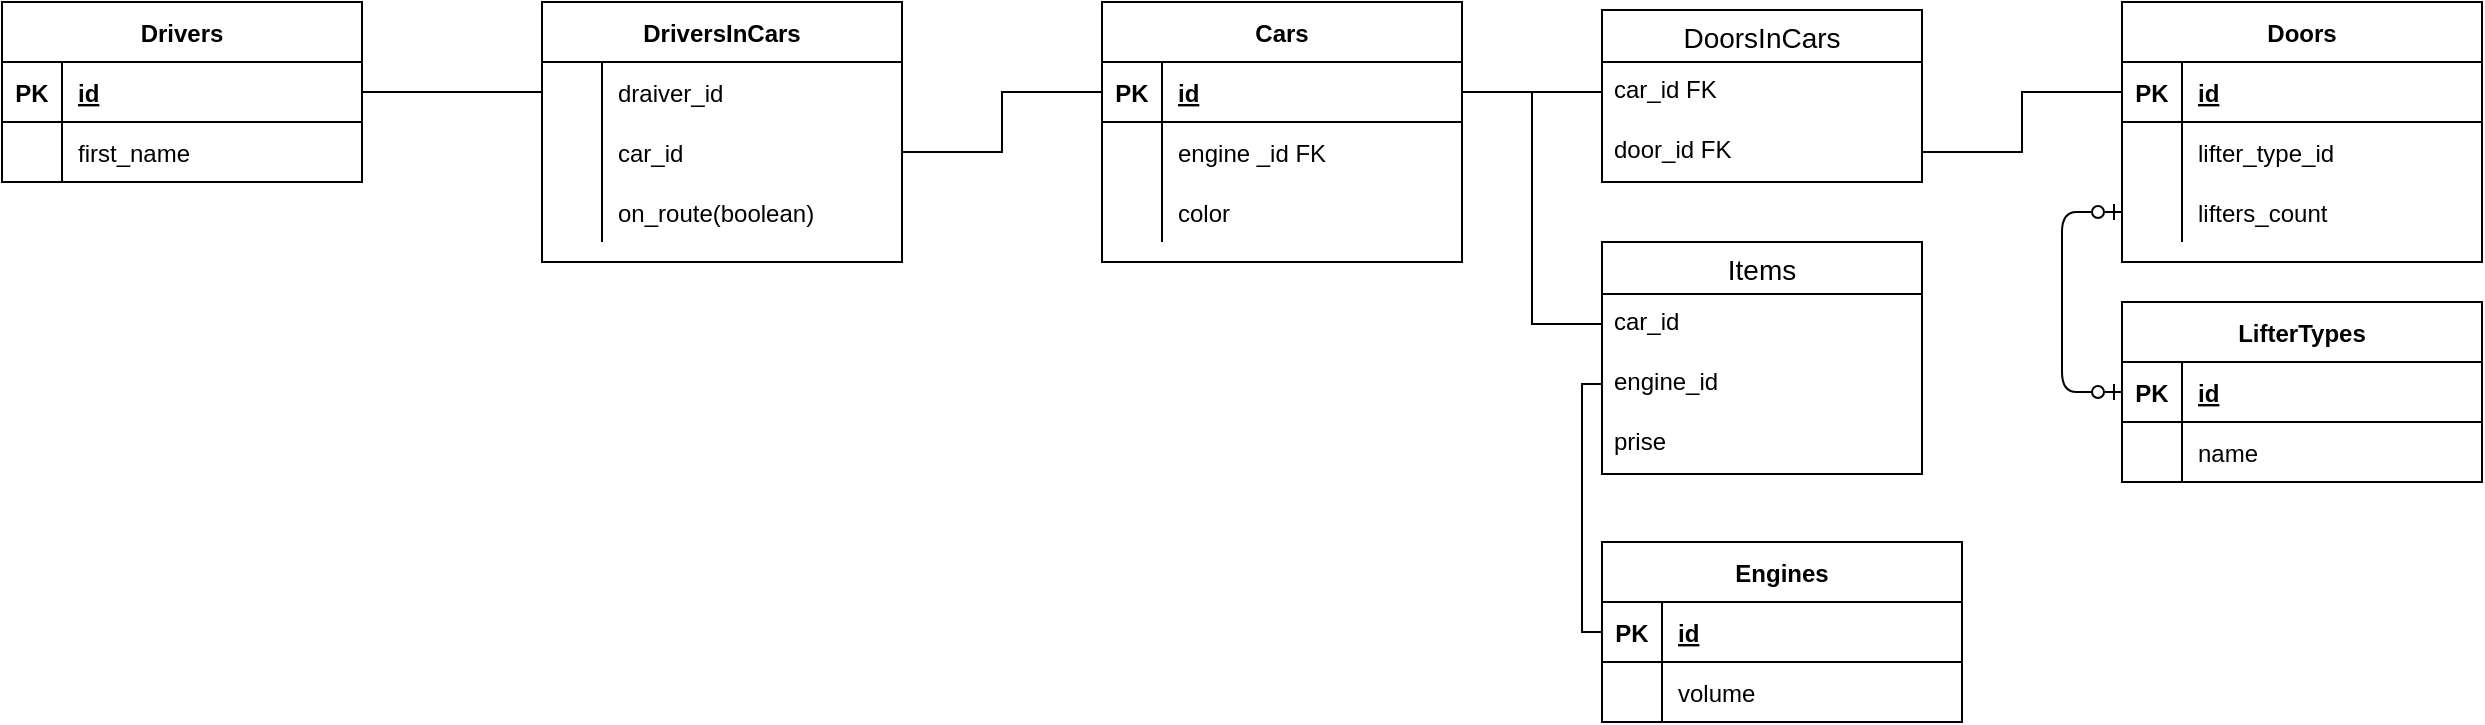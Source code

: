 <mxfile version="15.2.9" type="github">
  <diagram id="kgpKYQtTHZ0yAKxKKP6v" name="Page-1">
    <mxGraphModel dx="1422" dy="762" grid="1" gridSize="10" guides="1" tooltips="1" connect="1" arrows="1" fold="1" page="1" pageScale="1" pageWidth="1169" pageHeight="827" math="0" shadow="0">
      <root>
        <mxCell id="0" />
        <mxCell id="1" parent="0" />
        <mxCell id="e6uoMk26uf_pK_j9Syoe-1" value="Cars" style="shape=table;startSize=30;container=1;collapsible=1;childLayout=tableLayout;fixedRows=1;rowLines=0;fontStyle=1;align=center;resizeLast=1;" parent="1" vertex="1">
          <mxGeometry x="550" width="180" height="130" as="geometry" />
        </mxCell>
        <mxCell id="e6uoMk26uf_pK_j9Syoe-2" value="" style="shape=partialRectangle;collapsible=0;dropTarget=0;pointerEvents=0;fillColor=none;top=0;left=0;bottom=1;right=0;points=[[0,0.5],[1,0.5]];portConstraint=eastwest;" parent="e6uoMk26uf_pK_j9Syoe-1" vertex="1">
          <mxGeometry y="30" width="180" height="30" as="geometry" />
        </mxCell>
        <mxCell id="e6uoMk26uf_pK_j9Syoe-3" value="PK" style="shape=partialRectangle;connectable=0;fillColor=none;top=0;left=0;bottom=0;right=0;fontStyle=1;overflow=hidden;" parent="e6uoMk26uf_pK_j9Syoe-2" vertex="1">
          <mxGeometry width="30" height="30" as="geometry">
            <mxRectangle width="30" height="30" as="alternateBounds" />
          </mxGeometry>
        </mxCell>
        <mxCell id="e6uoMk26uf_pK_j9Syoe-4" value="id" style="shape=partialRectangle;connectable=0;fillColor=none;top=0;left=0;bottom=0;right=0;align=left;spacingLeft=6;fontStyle=5;overflow=hidden;" parent="e6uoMk26uf_pK_j9Syoe-2" vertex="1">
          <mxGeometry x="30" width="150" height="30" as="geometry">
            <mxRectangle width="150" height="30" as="alternateBounds" />
          </mxGeometry>
        </mxCell>
        <mxCell id="e6uoMk26uf_pK_j9Syoe-5" value="" style="shape=partialRectangle;collapsible=0;dropTarget=0;pointerEvents=0;fillColor=none;top=0;left=0;bottom=0;right=0;points=[[0,0.5],[1,0.5]];portConstraint=eastwest;" parent="e6uoMk26uf_pK_j9Syoe-1" vertex="1">
          <mxGeometry y="60" width="180" height="30" as="geometry" />
        </mxCell>
        <mxCell id="e6uoMk26uf_pK_j9Syoe-6" value="" style="shape=partialRectangle;connectable=0;fillColor=none;top=0;left=0;bottom=0;right=0;editable=1;overflow=hidden;" parent="e6uoMk26uf_pK_j9Syoe-5" vertex="1">
          <mxGeometry width="30" height="30" as="geometry">
            <mxRectangle width="30" height="30" as="alternateBounds" />
          </mxGeometry>
        </mxCell>
        <mxCell id="e6uoMk26uf_pK_j9Syoe-7" value="engine _id FK" style="shape=partialRectangle;connectable=0;fillColor=none;top=0;left=0;bottom=0;right=0;align=left;spacingLeft=6;overflow=hidden;" parent="e6uoMk26uf_pK_j9Syoe-5" vertex="1">
          <mxGeometry x="30" width="150" height="30" as="geometry">
            <mxRectangle width="150" height="30" as="alternateBounds" />
          </mxGeometry>
        </mxCell>
        <mxCell id="e6uoMk26uf_pK_j9Syoe-8" value="" style="shape=partialRectangle;collapsible=0;dropTarget=0;pointerEvents=0;fillColor=none;top=0;left=0;bottom=0;right=0;points=[[0,0.5],[1,0.5]];portConstraint=eastwest;" parent="e6uoMk26uf_pK_j9Syoe-1" vertex="1">
          <mxGeometry y="90" width="180" height="30" as="geometry" />
        </mxCell>
        <mxCell id="e6uoMk26uf_pK_j9Syoe-9" value="" style="shape=partialRectangle;connectable=0;fillColor=none;top=0;left=0;bottom=0;right=0;editable=1;overflow=hidden;" parent="e6uoMk26uf_pK_j9Syoe-8" vertex="1">
          <mxGeometry width="30" height="30" as="geometry">
            <mxRectangle width="30" height="30" as="alternateBounds" />
          </mxGeometry>
        </mxCell>
        <mxCell id="e6uoMk26uf_pK_j9Syoe-10" value="color" style="shape=partialRectangle;connectable=0;fillColor=none;top=0;left=0;bottom=0;right=0;align=left;spacingLeft=6;overflow=hidden;" parent="e6uoMk26uf_pK_j9Syoe-8" vertex="1">
          <mxGeometry x="30" width="150" height="30" as="geometry">
            <mxRectangle width="150" height="30" as="alternateBounds" />
          </mxGeometry>
        </mxCell>
        <mxCell id="e6uoMk26uf_pK_j9Syoe-15" value="Engines" style="shape=table;startSize=30;container=1;collapsible=1;childLayout=tableLayout;fixedRows=1;rowLines=0;fontStyle=1;align=center;resizeLast=1;" parent="1" vertex="1">
          <mxGeometry x="800" y="270" width="180" height="90" as="geometry">
            <mxRectangle x="800" y="270" width="80" height="30" as="alternateBounds" />
          </mxGeometry>
        </mxCell>
        <mxCell id="e6uoMk26uf_pK_j9Syoe-16" value="" style="shape=partialRectangle;collapsible=0;dropTarget=0;pointerEvents=0;fillColor=none;top=0;left=0;bottom=1;right=0;points=[[0,0.5],[1,0.5]];portConstraint=eastwest;" parent="e6uoMk26uf_pK_j9Syoe-15" vertex="1">
          <mxGeometry y="30" width="180" height="30" as="geometry" />
        </mxCell>
        <mxCell id="e6uoMk26uf_pK_j9Syoe-17" value="PK" style="shape=partialRectangle;connectable=0;fillColor=none;top=0;left=0;bottom=0;right=0;fontStyle=1;overflow=hidden;" parent="e6uoMk26uf_pK_j9Syoe-16" vertex="1">
          <mxGeometry width="30" height="30" as="geometry">
            <mxRectangle width="30" height="30" as="alternateBounds" />
          </mxGeometry>
        </mxCell>
        <mxCell id="e6uoMk26uf_pK_j9Syoe-18" value="id" style="shape=partialRectangle;connectable=0;fillColor=none;top=0;left=0;bottom=0;right=0;align=left;spacingLeft=6;fontStyle=5;overflow=hidden;" parent="e6uoMk26uf_pK_j9Syoe-16" vertex="1">
          <mxGeometry x="30" width="150" height="30" as="geometry">
            <mxRectangle width="150" height="30" as="alternateBounds" />
          </mxGeometry>
        </mxCell>
        <mxCell id="e6uoMk26uf_pK_j9Syoe-19" value="" style="shape=partialRectangle;collapsible=0;dropTarget=0;pointerEvents=0;fillColor=none;top=0;left=0;bottom=0;right=0;points=[[0,0.5],[1,0.5]];portConstraint=eastwest;" parent="e6uoMk26uf_pK_j9Syoe-15" vertex="1">
          <mxGeometry y="60" width="180" height="30" as="geometry" />
        </mxCell>
        <mxCell id="e6uoMk26uf_pK_j9Syoe-20" value="" style="shape=partialRectangle;connectable=0;fillColor=none;top=0;left=0;bottom=0;right=0;editable=1;overflow=hidden;" parent="e6uoMk26uf_pK_j9Syoe-19" vertex="1">
          <mxGeometry width="30" height="30" as="geometry">
            <mxRectangle width="30" height="30" as="alternateBounds" />
          </mxGeometry>
        </mxCell>
        <mxCell id="e6uoMk26uf_pK_j9Syoe-21" value="volume " style="shape=partialRectangle;connectable=0;fillColor=none;top=0;left=0;bottom=0;right=0;align=left;spacingLeft=6;overflow=hidden;" parent="e6uoMk26uf_pK_j9Syoe-19" vertex="1">
          <mxGeometry x="30" width="150" height="30" as="geometry">
            <mxRectangle width="150" height="30" as="alternateBounds" />
          </mxGeometry>
        </mxCell>
        <mxCell id="e6uoMk26uf_pK_j9Syoe-28" value="Doors" style="shape=table;startSize=30;container=1;collapsible=1;childLayout=tableLayout;fixedRows=1;rowLines=0;fontStyle=1;align=center;resizeLast=1;" parent="1" vertex="1">
          <mxGeometry x="1060" width="180" height="130" as="geometry">
            <mxRectangle x="1060" width="70" height="30" as="alternateBounds" />
          </mxGeometry>
        </mxCell>
        <mxCell id="e6uoMk26uf_pK_j9Syoe-29" value="" style="shape=partialRectangle;collapsible=0;dropTarget=0;pointerEvents=0;fillColor=none;top=0;left=0;bottom=1;right=0;points=[[0,0.5],[1,0.5]];portConstraint=eastwest;" parent="e6uoMk26uf_pK_j9Syoe-28" vertex="1">
          <mxGeometry y="30" width="180" height="30" as="geometry" />
        </mxCell>
        <mxCell id="e6uoMk26uf_pK_j9Syoe-30" value="PK" style="shape=partialRectangle;connectable=0;fillColor=none;top=0;left=0;bottom=0;right=0;fontStyle=1;overflow=hidden;" parent="e6uoMk26uf_pK_j9Syoe-29" vertex="1">
          <mxGeometry width="30" height="30" as="geometry">
            <mxRectangle width="30" height="30" as="alternateBounds" />
          </mxGeometry>
        </mxCell>
        <mxCell id="e6uoMk26uf_pK_j9Syoe-31" value="id" style="shape=partialRectangle;connectable=0;fillColor=none;top=0;left=0;bottom=0;right=0;align=left;spacingLeft=6;fontStyle=5;overflow=hidden;" parent="e6uoMk26uf_pK_j9Syoe-29" vertex="1">
          <mxGeometry x="30" width="150" height="30" as="geometry">
            <mxRectangle width="150" height="30" as="alternateBounds" />
          </mxGeometry>
        </mxCell>
        <mxCell id="e6uoMk26uf_pK_j9Syoe-32" value="" style="shape=partialRectangle;collapsible=0;dropTarget=0;pointerEvents=0;fillColor=none;top=0;left=0;bottom=0;right=0;points=[[0,0.5],[1,0.5]];portConstraint=eastwest;" parent="e6uoMk26uf_pK_j9Syoe-28" vertex="1">
          <mxGeometry y="60" width="180" height="30" as="geometry" />
        </mxCell>
        <mxCell id="e6uoMk26uf_pK_j9Syoe-33" value="" style="shape=partialRectangle;connectable=0;fillColor=none;top=0;left=0;bottom=0;right=0;editable=1;overflow=hidden;" parent="e6uoMk26uf_pK_j9Syoe-32" vertex="1">
          <mxGeometry width="30" height="30" as="geometry">
            <mxRectangle width="30" height="30" as="alternateBounds" />
          </mxGeometry>
        </mxCell>
        <mxCell id="e6uoMk26uf_pK_j9Syoe-34" value="lifter_type_id" style="shape=partialRectangle;connectable=0;fillColor=none;top=0;left=0;bottom=0;right=0;align=left;spacingLeft=6;overflow=hidden;" parent="e6uoMk26uf_pK_j9Syoe-32" vertex="1">
          <mxGeometry x="30" width="150" height="30" as="geometry">
            <mxRectangle width="150" height="30" as="alternateBounds" />
          </mxGeometry>
        </mxCell>
        <mxCell id="e6uoMk26uf_pK_j9Syoe-35" value="" style="shape=partialRectangle;collapsible=0;dropTarget=0;pointerEvents=0;fillColor=none;top=0;left=0;bottom=0;right=0;points=[[0,0.5],[1,0.5]];portConstraint=eastwest;" parent="e6uoMk26uf_pK_j9Syoe-28" vertex="1">
          <mxGeometry y="90" width="180" height="30" as="geometry" />
        </mxCell>
        <mxCell id="e6uoMk26uf_pK_j9Syoe-36" value="" style="shape=partialRectangle;connectable=0;fillColor=none;top=0;left=0;bottom=0;right=0;editable=1;overflow=hidden;" parent="e6uoMk26uf_pK_j9Syoe-35" vertex="1">
          <mxGeometry width="30" height="30" as="geometry">
            <mxRectangle width="30" height="30" as="alternateBounds" />
          </mxGeometry>
        </mxCell>
        <mxCell id="e6uoMk26uf_pK_j9Syoe-37" value="lifters_count" style="shape=partialRectangle;connectable=0;fillColor=none;top=0;left=0;bottom=0;right=0;align=left;spacingLeft=6;overflow=hidden;" parent="e6uoMk26uf_pK_j9Syoe-35" vertex="1">
          <mxGeometry x="30" width="150" height="30" as="geometry">
            <mxRectangle width="150" height="30" as="alternateBounds" />
          </mxGeometry>
        </mxCell>
        <mxCell id="e6uoMk26uf_pK_j9Syoe-42" value="LifterTypes" style="shape=table;startSize=30;container=1;collapsible=1;childLayout=tableLayout;fixedRows=1;rowLines=0;fontStyle=1;align=center;resizeLast=1;" parent="1" vertex="1">
          <mxGeometry x="1060" y="150" width="180" height="90" as="geometry">
            <mxRectangle x="1060" y="150" width="100" height="30" as="alternateBounds" />
          </mxGeometry>
        </mxCell>
        <mxCell id="e6uoMk26uf_pK_j9Syoe-43" value="" style="shape=partialRectangle;collapsible=0;dropTarget=0;pointerEvents=0;fillColor=none;top=0;left=0;bottom=1;right=0;points=[[0,0.5],[1,0.5]];portConstraint=eastwest;" parent="e6uoMk26uf_pK_j9Syoe-42" vertex="1">
          <mxGeometry y="30" width="180" height="30" as="geometry" />
        </mxCell>
        <mxCell id="e6uoMk26uf_pK_j9Syoe-44" value="PK" style="shape=partialRectangle;connectable=0;fillColor=none;top=0;left=0;bottom=0;right=0;fontStyle=1;overflow=hidden;" parent="e6uoMk26uf_pK_j9Syoe-43" vertex="1">
          <mxGeometry width="30" height="30" as="geometry">
            <mxRectangle width="30" height="30" as="alternateBounds" />
          </mxGeometry>
        </mxCell>
        <mxCell id="e6uoMk26uf_pK_j9Syoe-45" value="id" style="shape=partialRectangle;connectable=0;fillColor=none;top=0;left=0;bottom=0;right=0;align=left;spacingLeft=6;fontStyle=5;overflow=hidden;" parent="e6uoMk26uf_pK_j9Syoe-43" vertex="1">
          <mxGeometry x="30" width="150" height="30" as="geometry">
            <mxRectangle width="150" height="30" as="alternateBounds" />
          </mxGeometry>
        </mxCell>
        <mxCell id="e6uoMk26uf_pK_j9Syoe-46" value="" style="shape=partialRectangle;collapsible=0;dropTarget=0;pointerEvents=0;fillColor=none;top=0;left=0;bottom=0;right=0;points=[[0,0.5],[1,0.5]];portConstraint=eastwest;" parent="e6uoMk26uf_pK_j9Syoe-42" vertex="1">
          <mxGeometry y="60" width="180" height="30" as="geometry" />
        </mxCell>
        <mxCell id="e6uoMk26uf_pK_j9Syoe-47" value="" style="shape=partialRectangle;connectable=0;fillColor=none;top=0;left=0;bottom=0;right=0;editable=1;overflow=hidden;" parent="e6uoMk26uf_pK_j9Syoe-46" vertex="1">
          <mxGeometry width="30" height="30" as="geometry">
            <mxRectangle width="30" height="30" as="alternateBounds" />
          </mxGeometry>
        </mxCell>
        <mxCell id="e6uoMk26uf_pK_j9Syoe-48" value="name" style="shape=partialRectangle;connectable=0;fillColor=none;top=0;left=0;bottom=0;right=0;align=left;spacingLeft=6;overflow=hidden;" parent="e6uoMk26uf_pK_j9Syoe-46" vertex="1">
          <mxGeometry x="30" width="150" height="30" as="geometry">
            <mxRectangle width="150" height="30" as="alternateBounds" />
          </mxGeometry>
        </mxCell>
        <mxCell id="e6uoMk26uf_pK_j9Syoe-49" value="" style="edgeStyle=orthogonalEdgeStyle;fontSize=12;html=1;endArrow=ERzeroToOne;endFill=0;entryX=0;entryY=0.5;entryDx=0;entryDy=0;exitX=0;exitY=0.5;exitDx=0;exitDy=0;startArrow=ERzeroToOne;startFill=0;" parent="1" source="e6uoMk26uf_pK_j9Syoe-43" target="e6uoMk26uf_pK_j9Syoe-35" edge="1">
          <mxGeometry width="100" height="100" relative="1" as="geometry">
            <mxPoint x="870" y="260" as="sourcePoint" />
            <mxPoint x="970" y="160" as="targetPoint" />
            <Array as="points">
              <mxPoint x="1030" y="195" />
              <mxPoint x="1030" y="105" />
            </Array>
          </mxGeometry>
        </mxCell>
        <mxCell id="e6uoMk26uf_pK_j9Syoe-50" value="Drivers" style="shape=table;startSize=30;container=1;collapsible=1;childLayout=tableLayout;fixedRows=1;rowLines=0;fontStyle=1;align=center;resizeLast=1;" parent="1" vertex="1">
          <mxGeometry width="180" height="90" as="geometry" />
        </mxCell>
        <mxCell id="e6uoMk26uf_pK_j9Syoe-51" value="" style="shape=partialRectangle;collapsible=0;dropTarget=0;pointerEvents=0;fillColor=none;top=0;left=0;bottom=1;right=0;points=[[0,0.5],[1,0.5]];portConstraint=eastwest;" parent="e6uoMk26uf_pK_j9Syoe-50" vertex="1">
          <mxGeometry y="30" width="180" height="30" as="geometry" />
        </mxCell>
        <mxCell id="e6uoMk26uf_pK_j9Syoe-52" value="PK" style="shape=partialRectangle;connectable=0;fillColor=none;top=0;left=0;bottom=0;right=0;fontStyle=1;overflow=hidden;" parent="e6uoMk26uf_pK_j9Syoe-51" vertex="1">
          <mxGeometry width="30" height="30" as="geometry">
            <mxRectangle width="30" height="30" as="alternateBounds" />
          </mxGeometry>
        </mxCell>
        <mxCell id="e6uoMk26uf_pK_j9Syoe-53" value="id" style="shape=partialRectangle;connectable=0;fillColor=none;top=0;left=0;bottom=0;right=0;align=left;spacingLeft=6;fontStyle=5;overflow=hidden;" parent="e6uoMk26uf_pK_j9Syoe-51" vertex="1">
          <mxGeometry x="30" width="150" height="30" as="geometry">
            <mxRectangle width="150" height="30" as="alternateBounds" />
          </mxGeometry>
        </mxCell>
        <mxCell id="e6uoMk26uf_pK_j9Syoe-54" value="" style="shape=partialRectangle;collapsible=0;dropTarget=0;pointerEvents=0;fillColor=none;top=0;left=0;bottom=0;right=0;points=[[0,0.5],[1,0.5]];portConstraint=eastwest;" parent="e6uoMk26uf_pK_j9Syoe-50" vertex="1">
          <mxGeometry y="60" width="180" height="30" as="geometry" />
        </mxCell>
        <mxCell id="e6uoMk26uf_pK_j9Syoe-55" value="" style="shape=partialRectangle;connectable=0;fillColor=none;top=0;left=0;bottom=0;right=0;editable=1;overflow=hidden;" parent="e6uoMk26uf_pK_j9Syoe-54" vertex="1">
          <mxGeometry width="30" height="30" as="geometry">
            <mxRectangle width="30" height="30" as="alternateBounds" />
          </mxGeometry>
        </mxCell>
        <mxCell id="e6uoMk26uf_pK_j9Syoe-56" value="first_name" style="shape=partialRectangle;connectable=0;fillColor=none;top=0;left=0;bottom=0;right=0;align=left;spacingLeft=6;overflow=hidden;" parent="e6uoMk26uf_pK_j9Syoe-54" vertex="1">
          <mxGeometry x="30" width="150" height="30" as="geometry">
            <mxRectangle width="150" height="30" as="alternateBounds" />
          </mxGeometry>
        </mxCell>
        <mxCell id="e6uoMk26uf_pK_j9Syoe-63" value="DriversInCars" style="shape=table;startSize=30;container=1;collapsible=1;childLayout=tableLayout;fixedRows=1;rowLines=0;fontStyle=1;align=center;resizeLast=1;" parent="1" vertex="1">
          <mxGeometry x="270" width="180" height="130" as="geometry" />
        </mxCell>
        <mxCell id="e6uoMk26uf_pK_j9Syoe-67" value="" style="shape=partialRectangle;collapsible=0;dropTarget=0;pointerEvents=0;fillColor=none;top=0;left=0;bottom=0;right=0;points=[[0,0.5],[1,0.5]];portConstraint=eastwest;" parent="e6uoMk26uf_pK_j9Syoe-63" vertex="1">
          <mxGeometry y="30" width="180" height="30" as="geometry" />
        </mxCell>
        <mxCell id="e6uoMk26uf_pK_j9Syoe-68" value="" style="shape=partialRectangle;connectable=0;fillColor=none;top=0;left=0;bottom=0;right=0;editable=1;overflow=hidden;" parent="e6uoMk26uf_pK_j9Syoe-67" vertex="1">
          <mxGeometry width="30" height="30" as="geometry">
            <mxRectangle width="30" height="30" as="alternateBounds" />
          </mxGeometry>
        </mxCell>
        <mxCell id="e6uoMk26uf_pK_j9Syoe-69" value="draiver_id" style="shape=partialRectangle;connectable=0;fillColor=none;top=0;left=0;bottom=0;right=0;align=left;spacingLeft=6;overflow=hidden;" parent="e6uoMk26uf_pK_j9Syoe-67" vertex="1">
          <mxGeometry x="30" width="150" height="30" as="geometry">
            <mxRectangle width="150" height="30" as="alternateBounds" />
          </mxGeometry>
        </mxCell>
        <mxCell id="e6uoMk26uf_pK_j9Syoe-70" value="" style="shape=partialRectangle;collapsible=0;dropTarget=0;pointerEvents=0;fillColor=none;top=0;left=0;bottom=0;right=0;points=[[0,0.5],[1,0.5]];portConstraint=eastwest;" parent="e6uoMk26uf_pK_j9Syoe-63" vertex="1">
          <mxGeometry y="60" width="180" height="30" as="geometry" />
        </mxCell>
        <mxCell id="e6uoMk26uf_pK_j9Syoe-71" value="" style="shape=partialRectangle;connectable=0;fillColor=none;top=0;left=0;bottom=0;right=0;editable=1;overflow=hidden;" parent="e6uoMk26uf_pK_j9Syoe-70" vertex="1">
          <mxGeometry width="30" height="30" as="geometry">
            <mxRectangle width="30" height="30" as="alternateBounds" />
          </mxGeometry>
        </mxCell>
        <mxCell id="e6uoMk26uf_pK_j9Syoe-72" value="car_id " style="shape=partialRectangle;connectable=0;fillColor=none;top=0;left=0;bottom=0;right=0;align=left;spacingLeft=6;overflow=hidden;" parent="e6uoMk26uf_pK_j9Syoe-70" vertex="1">
          <mxGeometry x="30" width="150" height="30" as="geometry">
            <mxRectangle width="150" height="30" as="alternateBounds" />
          </mxGeometry>
        </mxCell>
        <mxCell id="e6uoMk26uf_pK_j9Syoe-73" value="" style="shape=partialRectangle;collapsible=0;dropTarget=0;pointerEvents=0;fillColor=none;top=0;left=0;bottom=0;right=0;points=[[0,0.5],[1,0.5]];portConstraint=eastwest;" parent="e6uoMk26uf_pK_j9Syoe-63" vertex="1">
          <mxGeometry y="90" width="180" height="30" as="geometry" />
        </mxCell>
        <mxCell id="e6uoMk26uf_pK_j9Syoe-74" value="" style="shape=partialRectangle;connectable=0;fillColor=none;top=0;left=0;bottom=0;right=0;editable=1;overflow=hidden;" parent="e6uoMk26uf_pK_j9Syoe-73" vertex="1">
          <mxGeometry width="30" height="30" as="geometry">
            <mxRectangle width="30" height="30" as="alternateBounds" />
          </mxGeometry>
        </mxCell>
        <mxCell id="e6uoMk26uf_pK_j9Syoe-75" value="on_route(boolean)" style="shape=partialRectangle;connectable=0;fillColor=none;top=0;left=0;bottom=0;right=0;align=left;spacingLeft=6;overflow=hidden;" parent="e6uoMk26uf_pK_j9Syoe-73" vertex="1">
          <mxGeometry x="30" width="150" height="30" as="geometry">
            <mxRectangle width="150" height="30" as="alternateBounds" />
          </mxGeometry>
        </mxCell>
        <mxCell id="e6uoMk26uf_pK_j9Syoe-76" value="" style="fontSize=12;html=1;endArrow=none;edgeStyle=orthogonalEdgeStyle;exitX=1;exitY=0.5;exitDx=0;exitDy=0;entryX=0;entryY=0.5;entryDx=0;entryDy=0;endFill=0;" parent="1" source="e6uoMk26uf_pK_j9Syoe-51" target="e6uoMk26uf_pK_j9Syoe-67" edge="1">
          <mxGeometry width="100" height="100" relative="1" as="geometry">
            <mxPoint x="160" y="150" as="sourcePoint" />
            <mxPoint x="260" y="50" as="targetPoint" />
          </mxGeometry>
        </mxCell>
        <mxCell id="e6uoMk26uf_pK_j9Syoe-77" value="" style="endArrow=none;html=1;rounded=0;exitX=0;exitY=0.5;exitDx=0;exitDy=0;entryX=1;entryY=0.5;entryDx=0;entryDy=0;edgeStyle=orthogonalEdgeStyle;" parent="1" source="e6uoMk26uf_pK_j9Syoe-2" target="e6uoMk26uf_pK_j9Syoe-70" edge="1">
          <mxGeometry relative="1" as="geometry">
            <mxPoint x="270" y="120" as="sourcePoint" />
            <mxPoint x="430" y="120" as="targetPoint" />
          </mxGeometry>
        </mxCell>
        <mxCell id="e6uoMk26uf_pK_j9Syoe-82" value="DoorsInCars" style="swimlane;fontStyle=0;childLayout=stackLayout;horizontal=1;startSize=26;horizontalStack=0;resizeParent=1;resizeParentMax=0;resizeLast=0;collapsible=1;marginBottom=0;align=center;fontSize=14;" parent="1" vertex="1">
          <mxGeometry x="800" y="4" width="160" height="86" as="geometry">
            <mxRectangle x="800" y="4" width="110" height="26" as="alternateBounds" />
          </mxGeometry>
        </mxCell>
        <mxCell id="e6uoMk26uf_pK_j9Syoe-83" value="car_id FK" style="text;strokeColor=none;fillColor=none;spacingLeft=4;spacingRight=4;overflow=hidden;rotatable=0;points=[[0,0.5],[1,0.5]];portConstraint=eastwest;fontSize=12;" parent="e6uoMk26uf_pK_j9Syoe-82" vertex="1">
          <mxGeometry y="26" width="160" height="30" as="geometry" />
        </mxCell>
        <mxCell id="e6uoMk26uf_pK_j9Syoe-84" value="door_id FK" style="text;strokeColor=none;fillColor=none;spacingLeft=4;spacingRight=4;overflow=hidden;rotatable=0;points=[[0,0.5],[1,0.5]];portConstraint=eastwest;fontSize=12;" parent="e6uoMk26uf_pK_j9Syoe-82" vertex="1">
          <mxGeometry y="56" width="160" height="30" as="geometry" />
        </mxCell>
        <mxCell id="e6uoMk26uf_pK_j9Syoe-86" value="" style="endArrow=none;html=1;rounded=0;exitX=1;exitY=0.5;exitDx=0;exitDy=0;entryX=0;entryY=0.5;entryDx=0;entryDy=0;edgeStyle=orthogonalEdgeStyle;" parent="1" source="e6uoMk26uf_pK_j9Syoe-2" target="e6uoMk26uf_pK_j9Syoe-83" edge="1">
          <mxGeometry relative="1" as="geometry">
            <mxPoint x="730" y="135" as="sourcePoint" />
            <mxPoint x="780" y="41" as="targetPoint" />
          </mxGeometry>
        </mxCell>
        <mxCell id="e6uoMk26uf_pK_j9Syoe-87" value="" style="endArrow=none;html=1;rounded=0;entryX=0;entryY=0.5;entryDx=0;entryDy=0;exitX=1;exitY=0.5;exitDx=0;exitDy=0;edgeStyle=orthogonalEdgeStyle;" parent="1" source="e6uoMk26uf_pK_j9Syoe-84" target="e6uoMk26uf_pK_j9Syoe-29" edge="1">
          <mxGeometry relative="1" as="geometry">
            <mxPoint x="860" y="200" as="sourcePoint" />
            <mxPoint x="1020" y="200" as="targetPoint" />
          </mxGeometry>
        </mxCell>
        <mxCell id="e6uoMk26uf_pK_j9Syoe-88" value="Items" style="swimlane;fontStyle=0;childLayout=stackLayout;horizontal=1;startSize=26;horizontalStack=0;resizeParent=1;resizeParentMax=0;resizeLast=0;collapsible=1;marginBottom=0;align=center;fontSize=14;" parent="1" vertex="1">
          <mxGeometry x="800" y="120" width="160" height="116" as="geometry">
            <mxRectangle x="800" y="120" width="70" height="26" as="alternateBounds" />
          </mxGeometry>
        </mxCell>
        <mxCell id="e6uoMk26uf_pK_j9Syoe-89" value="car_id " style="text;strokeColor=none;fillColor=none;spacingLeft=4;spacingRight=4;overflow=hidden;rotatable=0;points=[[0,0.5],[1,0.5]];portConstraint=eastwest;fontSize=12;" parent="e6uoMk26uf_pK_j9Syoe-88" vertex="1">
          <mxGeometry y="26" width="160" height="30" as="geometry" />
        </mxCell>
        <mxCell id="e6uoMk26uf_pK_j9Syoe-90" value="engine_id" style="text;strokeColor=none;fillColor=none;spacingLeft=4;spacingRight=4;overflow=hidden;rotatable=0;points=[[0,0.5],[1,0.5]];portConstraint=eastwest;fontSize=12;" parent="e6uoMk26uf_pK_j9Syoe-88" vertex="1">
          <mxGeometry y="56" width="160" height="30" as="geometry" />
        </mxCell>
        <mxCell id="e6uoMk26uf_pK_j9Syoe-91" value="prise" style="text;strokeColor=none;fillColor=none;spacingLeft=4;spacingRight=4;overflow=hidden;rotatable=0;points=[[0,0.5],[1,0.5]];portConstraint=eastwest;fontSize=12;" parent="e6uoMk26uf_pK_j9Syoe-88" vertex="1">
          <mxGeometry y="86" width="160" height="30" as="geometry" />
        </mxCell>
        <mxCell id="e6uoMk26uf_pK_j9Syoe-92" value="" style="endArrow=none;html=1;rounded=0;exitX=0;exitY=0.5;exitDx=0;exitDy=0;entryX=0;entryY=0.5;entryDx=0;entryDy=0;edgeStyle=orthogonalEdgeStyle;" parent="1" source="e6uoMk26uf_pK_j9Syoe-16" target="e6uoMk26uf_pK_j9Syoe-90" edge="1">
          <mxGeometry relative="1" as="geometry">
            <mxPoint x="670" y="60" as="sourcePoint" />
            <mxPoint x="790" y="190" as="targetPoint" />
          </mxGeometry>
        </mxCell>
        <mxCell id="e6uoMk26uf_pK_j9Syoe-93" value="" style="endArrow=none;html=1;rounded=0;exitX=1;exitY=0.5;exitDx=0;exitDy=0;entryX=0;entryY=0.5;entryDx=0;entryDy=0;edgeStyle=orthogonalEdgeStyle;" parent="1" source="e6uoMk26uf_pK_j9Syoe-2" target="e6uoMk26uf_pK_j9Syoe-89" edge="1">
          <mxGeometry relative="1" as="geometry">
            <mxPoint x="640" y="220" as="sourcePoint" />
            <mxPoint x="800" y="220" as="targetPoint" />
          </mxGeometry>
        </mxCell>
      </root>
    </mxGraphModel>
  </diagram>
</mxfile>
